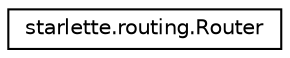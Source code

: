 digraph "Graphical Class Hierarchy"
{
 // LATEX_PDF_SIZE
  edge [fontname="Helvetica",fontsize="10",labelfontname="Helvetica",labelfontsize="10"];
  node [fontname="Helvetica",fontsize="10",shape=record];
  rankdir="LR";
  Node0 [label="starlette.routing.Router",height=0.2,width=0.4,color="black", fillcolor="white", style="filled",URL="$classstarlette_1_1routing_1_1Router.html",tooltip=" "];
}
